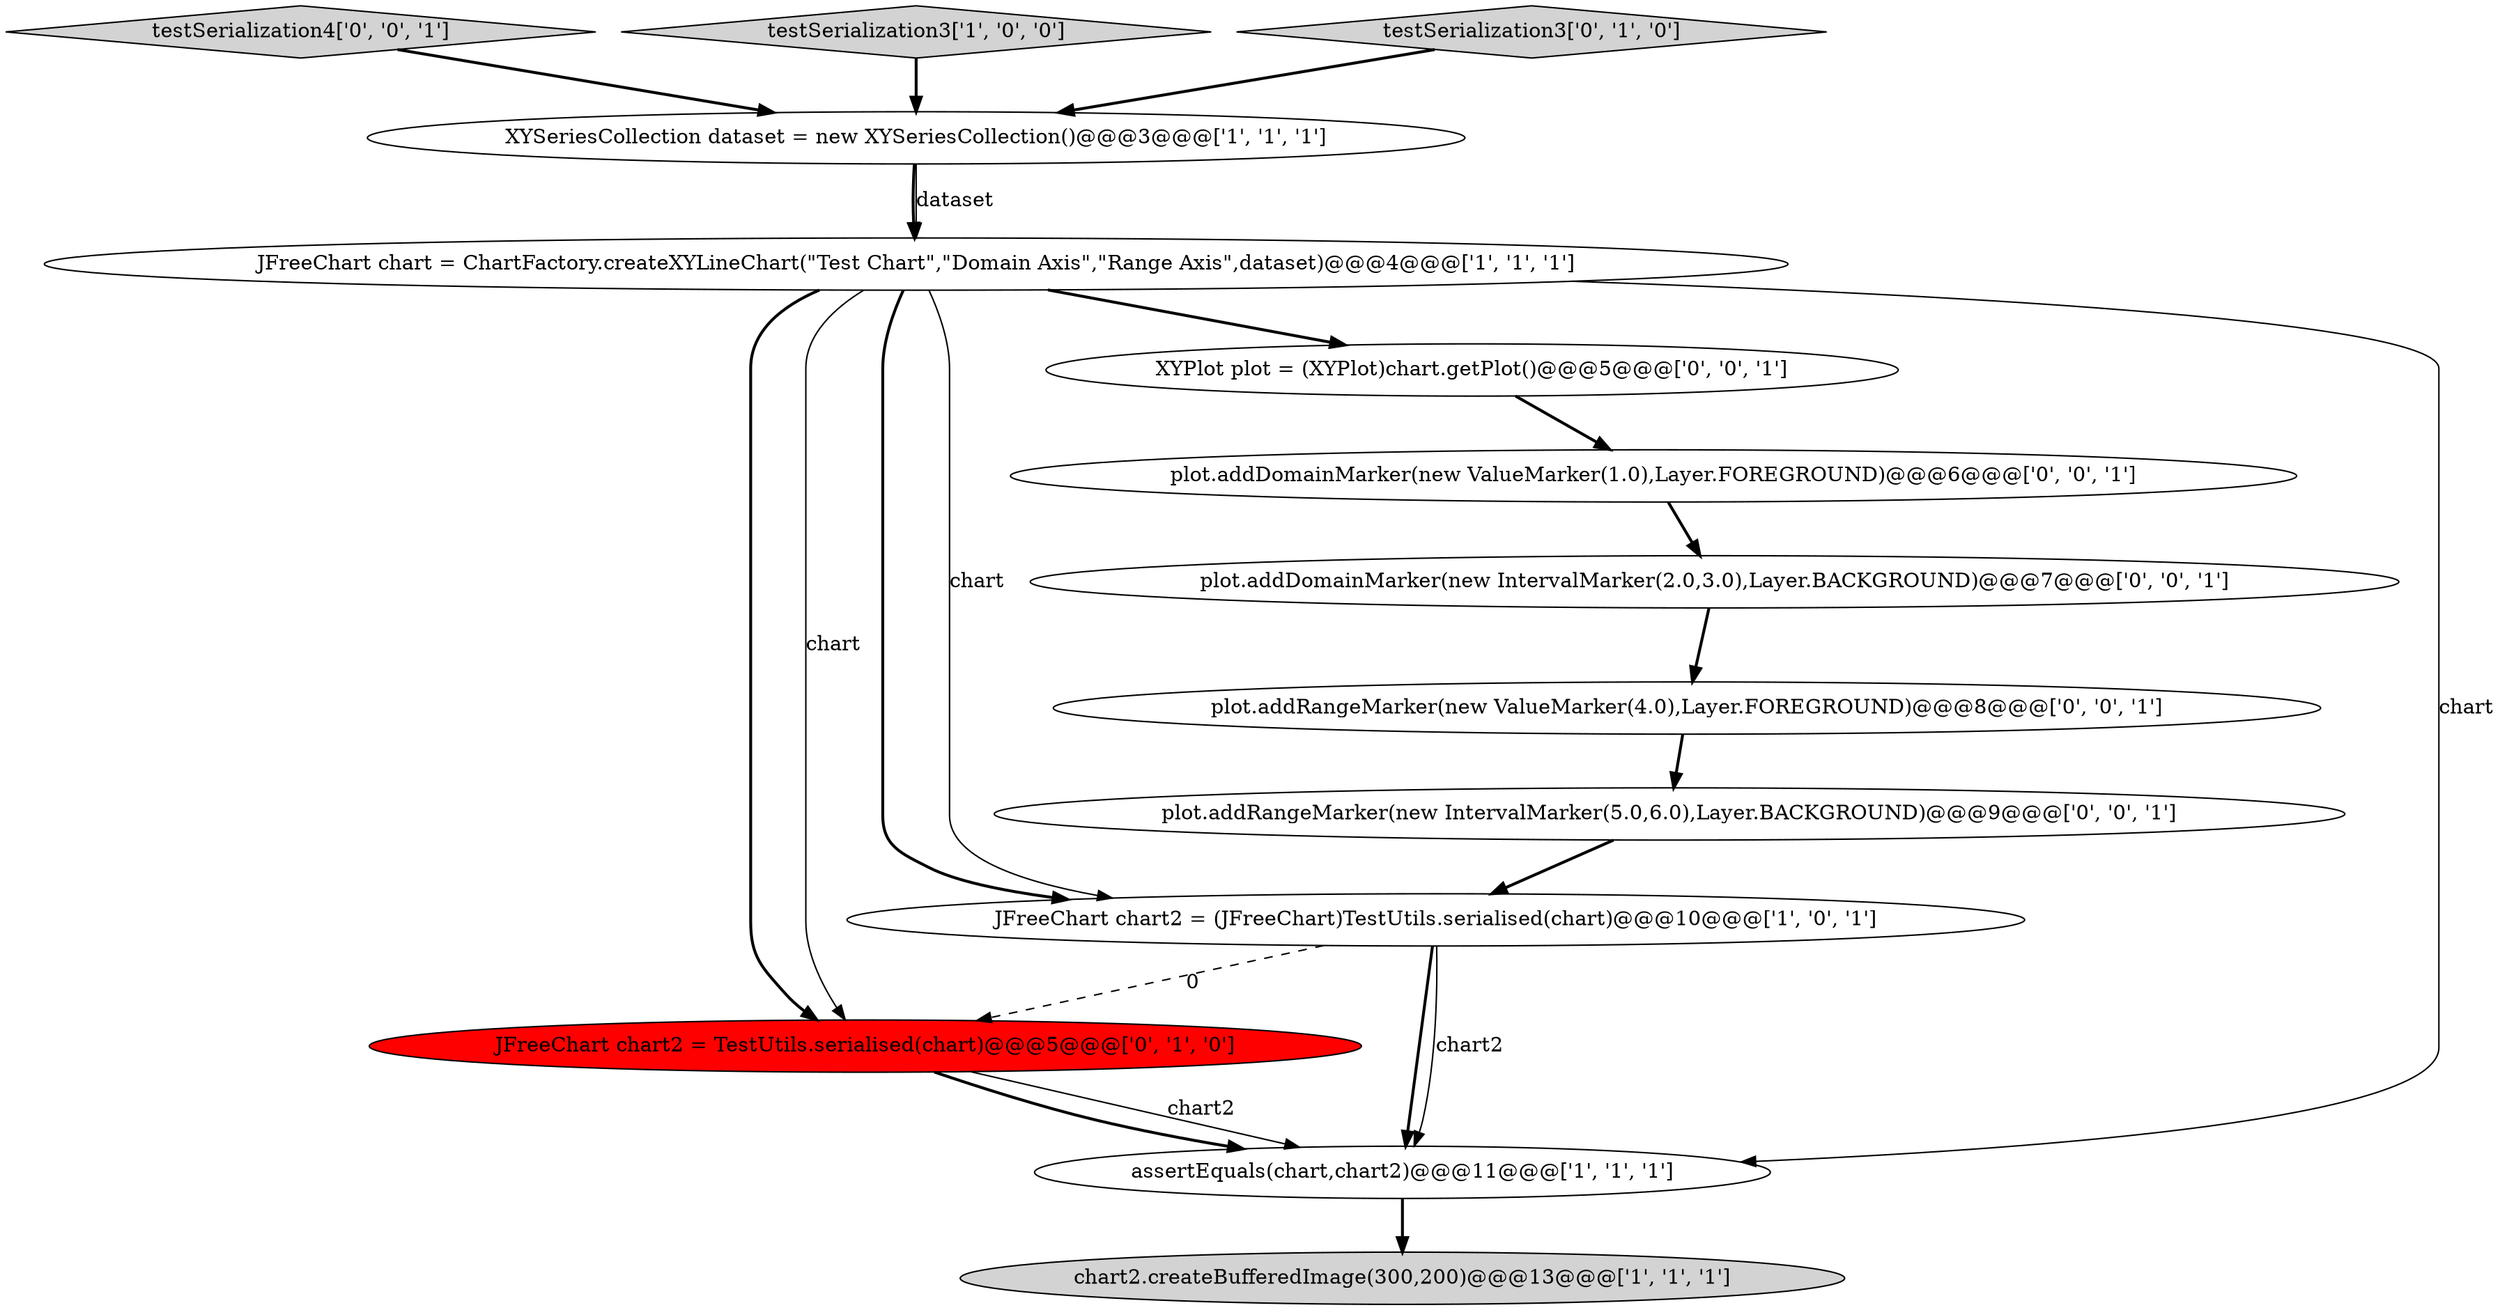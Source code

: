 digraph {
6 [style = filled, label = "JFreeChart chart2 = TestUtils.serialised(chart)@@@5@@@['0', '1', '0']", fillcolor = red, shape = ellipse image = "AAA1AAABBB2BBB"];
9 [style = filled, label = "plot.addDomainMarker(new ValueMarker(1.0),Layer.FOREGROUND)@@@6@@@['0', '0', '1']", fillcolor = white, shape = ellipse image = "AAA0AAABBB3BBB"];
11 [style = filled, label = "testSerialization4['0', '0', '1']", fillcolor = lightgray, shape = diamond image = "AAA0AAABBB3BBB"];
5 [style = filled, label = "assertEquals(chart,chart2)@@@11@@@['1', '1', '1']", fillcolor = white, shape = ellipse image = "AAA0AAABBB1BBB"];
12 [style = filled, label = "plot.addRangeMarker(new ValueMarker(4.0),Layer.FOREGROUND)@@@8@@@['0', '0', '1']", fillcolor = white, shape = ellipse image = "AAA0AAABBB3BBB"];
4 [style = filled, label = "JFreeChart chart = ChartFactory.createXYLineChart(\"Test Chart\",\"Domain Axis\",\"Range Axis\",dataset)@@@4@@@['1', '1', '1']", fillcolor = white, shape = ellipse image = "AAA0AAABBB1BBB"];
8 [style = filled, label = "plot.addDomainMarker(new IntervalMarker(2.0,3.0),Layer.BACKGROUND)@@@7@@@['0', '0', '1']", fillcolor = white, shape = ellipse image = "AAA0AAABBB3BBB"];
1 [style = filled, label = "testSerialization3['1', '0', '0']", fillcolor = lightgray, shape = diamond image = "AAA0AAABBB1BBB"];
3 [style = filled, label = "JFreeChart chart2 = (JFreeChart)TestUtils.serialised(chart)@@@10@@@['1', '0', '1']", fillcolor = white, shape = ellipse image = "AAA0AAABBB1BBB"];
13 [style = filled, label = "XYPlot plot = (XYPlot)chart.getPlot()@@@5@@@['0', '0', '1']", fillcolor = white, shape = ellipse image = "AAA0AAABBB3BBB"];
2 [style = filled, label = "XYSeriesCollection dataset = new XYSeriesCollection()@@@3@@@['1', '1', '1']", fillcolor = white, shape = ellipse image = "AAA0AAABBB1BBB"];
0 [style = filled, label = "chart2.createBufferedImage(300,200)@@@13@@@['1', '1', '1']", fillcolor = lightgray, shape = ellipse image = "AAA0AAABBB1BBB"];
10 [style = filled, label = "plot.addRangeMarker(new IntervalMarker(5.0,6.0),Layer.BACKGROUND)@@@9@@@['0', '0', '1']", fillcolor = white, shape = ellipse image = "AAA0AAABBB3BBB"];
7 [style = filled, label = "testSerialization3['0', '1', '0']", fillcolor = lightgray, shape = diamond image = "AAA0AAABBB2BBB"];
3->5 [style = solid, label="chart2"];
4->3 [style = bold, label=""];
3->6 [style = dashed, label="0"];
4->5 [style = solid, label="chart"];
4->6 [style = bold, label=""];
4->13 [style = bold, label=""];
6->5 [style = solid, label="chart2"];
10->3 [style = bold, label=""];
9->8 [style = bold, label=""];
2->4 [style = bold, label=""];
11->2 [style = bold, label=""];
2->4 [style = solid, label="dataset"];
4->3 [style = solid, label="chart"];
6->5 [style = bold, label=""];
3->5 [style = bold, label=""];
12->10 [style = bold, label=""];
5->0 [style = bold, label=""];
7->2 [style = bold, label=""];
4->6 [style = solid, label="chart"];
1->2 [style = bold, label=""];
13->9 [style = bold, label=""];
8->12 [style = bold, label=""];
}
